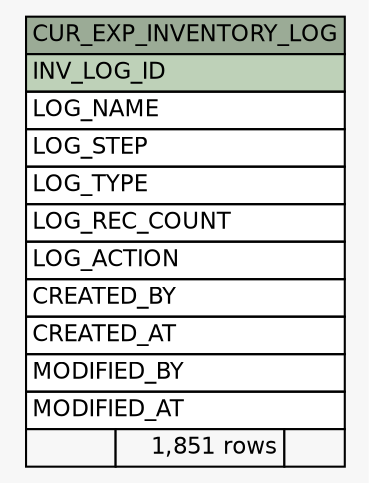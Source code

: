 // dot 2.38.0 on Windows 10 10.0
// SchemaSpy rev Unknown
digraph "CUR_EXP_INVENTORY_LOG" {
  graph [
    rankdir="RL"
    bgcolor="#f7f7f7"
    nodesep="0.18"
    ranksep="0.46"
    fontname="Helvetica"
    fontsize="11"
  ];
  node [
    fontname="Helvetica"
    fontsize="11"
    shape="plaintext"
  ];
  edge [
    arrowsize="0.8"
  ];
  "CUR_EXP_INVENTORY_LOG" [
    label=<
    <TABLE BORDER="0" CELLBORDER="1" CELLSPACING="0" BGCOLOR="#ffffff">
      <TR><TD COLSPAN="3" BGCOLOR="#9bab96" ALIGN="CENTER">CUR_EXP_INVENTORY_LOG</TD></TR>
      <TR><TD PORT="INV_LOG_ID" COLSPAN="3" BGCOLOR="#bed1b8" ALIGN="LEFT">INV_LOG_ID</TD></TR>
      <TR><TD PORT="LOG_NAME" COLSPAN="3" ALIGN="LEFT">LOG_NAME</TD></TR>
      <TR><TD PORT="LOG_STEP" COLSPAN="3" ALIGN="LEFT">LOG_STEP</TD></TR>
      <TR><TD PORT="LOG_TYPE" COLSPAN="3" ALIGN="LEFT">LOG_TYPE</TD></TR>
      <TR><TD PORT="LOG_REC_COUNT" COLSPAN="3" ALIGN="LEFT">LOG_REC_COUNT</TD></TR>
      <TR><TD PORT="LOG_ACTION" COLSPAN="3" ALIGN="LEFT">LOG_ACTION</TD></TR>
      <TR><TD PORT="CREATED_BY" COLSPAN="3" ALIGN="LEFT">CREATED_BY</TD></TR>
      <TR><TD PORT="CREATED_AT" COLSPAN="3" ALIGN="LEFT">CREATED_AT</TD></TR>
      <TR><TD PORT="MODIFIED_BY" COLSPAN="3" ALIGN="LEFT">MODIFIED_BY</TD></TR>
      <TR><TD PORT="MODIFIED_AT" COLSPAN="3" ALIGN="LEFT">MODIFIED_AT</TD></TR>
      <TR><TD ALIGN="LEFT" BGCOLOR="#f7f7f7">  </TD><TD ALIGN="RIGHT" BGCOLOR="#f7f7f7">1,851 rows</TD><TD ALIGN="RIGHT" BGCOLOR="#f7f7f7">  </TD></TR>
    </TABLE>>
    URL="tables/CUR_EXP_INVENTORY_LOG.html"
    tooltip="CUR_EXP_INVENTORY_LOG"
  ];
}

